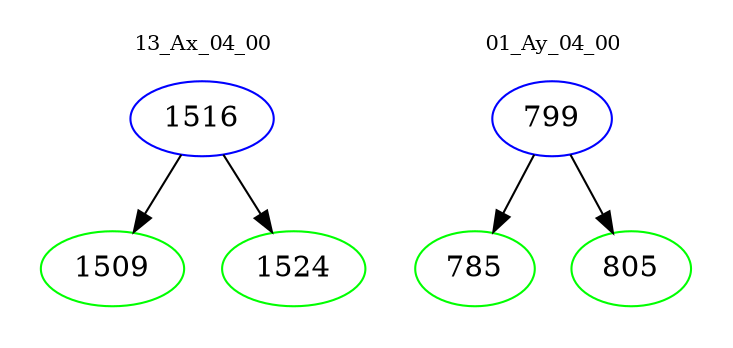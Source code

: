 digraph{
subgraph cluster_0 {
color = white
label = "13_Ax_04_00";
fontsize=10;
T0_1516 [label="1516", color="blue"]
T0_1516 -> T0_1509 [color="black"]
T0_1509 [label="1509", color="green"]
T0_1516 -> T0_1524 [color="black"]
T0_1524 [label="1524", color="green"]
}
subgraph cluster_1 {
color = white
label = "01_Ay_04_00";
fontsize=10;
T1_799 [label="799", color="blue"]
T1_799 -> T1_785 [color="black"]
T1_785 [label="785", color="green"]
T1_799 -> T1_805 [color="black"]
T1_805 [label="805", color="green"]
}
}
